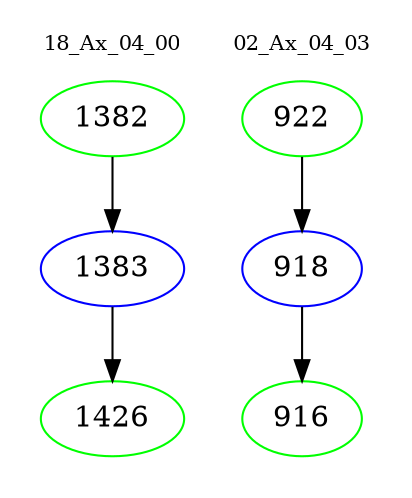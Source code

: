digraph{
subgraph cluster_0 {
color = white
label = "18_Ax_04_00";
fontsize=10;
T0_1382 [label="1382", color="green"]
T0_1382 -> T0_1383 [color="black"]
T0_1383 [label="1383", color="blue"]
T0_1383 -> T0_1426 [color="black"]
T0_1426 [label="1426", color="green"]
}
subgraph cluster_1 {
color = white
label = "02_Ax_04_03";
fontsize=10;
T1_922 [label="922", color="green"]
T1_922 -> T1_918 [color="black"]
T1_918 [label="918", color="blue"]
T1_918 -> T1_916 [color="black"]
T1_916 [label="916", color="green"]
}
}

